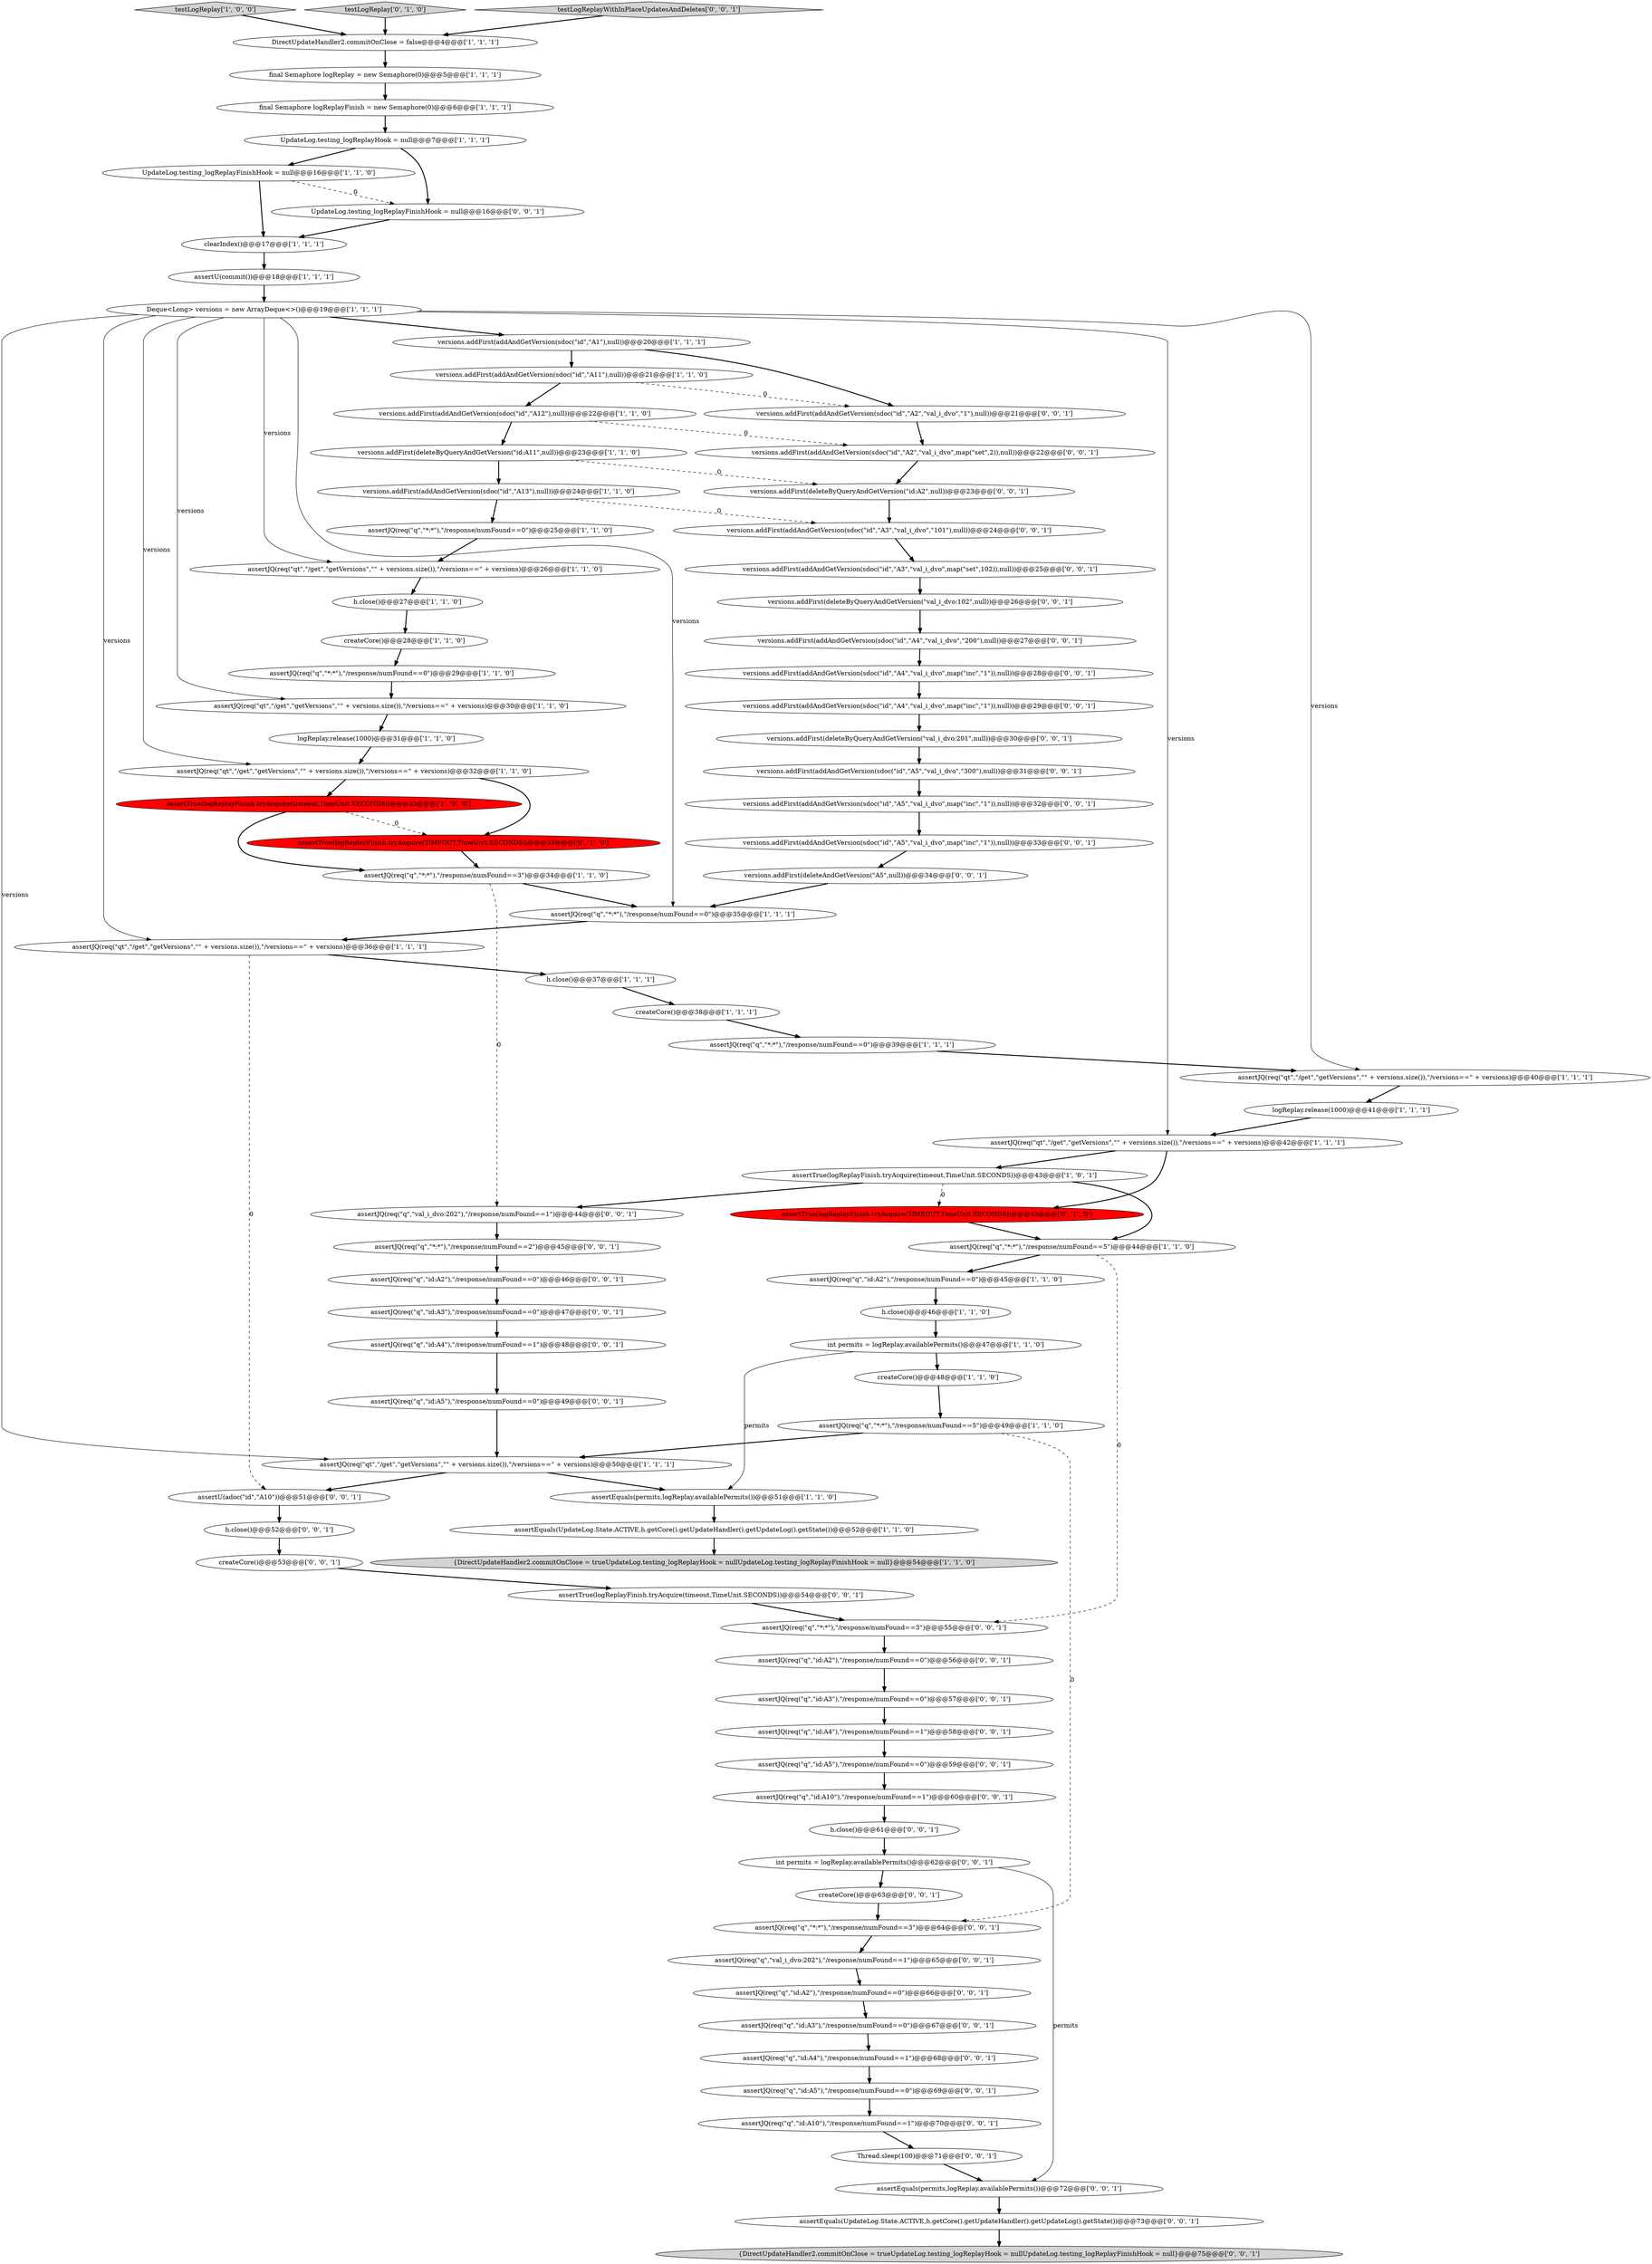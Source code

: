 digraph {
8 [style = filled, label = "UpdateLog.testing_logReplayFinishHook = null@@@16@@@['1', '1', '0']", fillcolor = white, shape = ellipse image = "AAA0AAABBB1BBB"];
34 [style = filled, label = "createCore()@@@28@@@['1', '1', '0']", fillcolor = white, shape = ellipse image = "AAA0AAABBB1BBB"];
90 [style = filled, label = "versions.addFirst(addAndGetVersion(sdoc(\"id\",\"A4\",\"val_i_dvo\",map(\"inc\",\"1\")),null))@@@28@@@['0', '0', '1']", fillcolor = white, shape = ellipse image = "AAA0AAABBB3BBB"];
18 [style = filled, label = "Deque<Long> versions = new ArrayDeque<>()@@@19@@@['1', '1', '1']", fillcolor = white, shape = ellipse image = "AAA0AAABBB1BBB"];
53 [style = filled, label = "assertJQ(req(\"q\",\"id:A3\"),\"/response/numFound==0\")@@@47@@@['0', '0', '1']", fillcolor = white, shape = ellipse image = "AAA0AAABBB3BBB"];
87 [style = filled, label = "assertEquals(UpdateLog.State.ACTIVE,h.getCore().getUpdateHandler().getUpdateLog().getState())@@@73@@@['0', '0', '1']", fillcolor = white, shape = ellipse image = "AAA0AAABBB3BBB"];
63 [style = filled, label = "assertJQ(req(\"q\",\"id:A5\"),\"/response/numFound==0\")@@@49@@@['0', '0', '1']", fillcolor = white, shape = ellipse image = "AAA0AAABBB3BBB"];
17 [style = filled, label = "testLogReplay['1', '0', '0']", fillcolor = lightgray, shape = diamond image = "AAA0AAABBB1BBB"];
48 [style = filled, label = "assertJQ(req(\"q\",\"id:A2\"),\"/response/numFound==0\")@@@56@@@['0', '0', '1']", fillcolor = white, shape = ellipse image = "AAA0AAABBB3BBB"];
46 [style = filled, label = "versions.addFirst(addAndGetVersion(sdoc(\"id\",\"A3\",\"val_i_dvo\",map(\"set\",102)),null))@@@25@@@['0', '0', '1']", fillcolor = white, shape = ellipse image = "AAA0AAABBB3BBB"];
47 [style = filled, label = "versions.addFirst(deleteByQueryAndGetVersion(\"val_i_dvo:201\",null))@@@30@@@['0', '0', '1']", fillcolor = white, shape = ellipse image = "AAA0AAABBB3BBB"];
52 [style = filled, label = "versions.addFirst(addAndGetVersion(sdoc(\"id\",\"A4\",\"val_i_dvo\",map(\"inc\",\"1\")),null))@@@29@@@['0', '0', '1']", fillcolor = white, shape = ellipse image = "AAA0AAABBB3BBB"];
77 [style = filled, label = "versions.addFirst(deleteAndGetVersion(\"A5\",null))@@@34@@@['0', '0', '1']", fillcolor = white, shape = ellipse image = "AAA0AAABBB3BBB"];
85 [style = filled, label = "int permits = logReplay.availablePermits()@@@62@@@['0', '0', '1']", fillcolor = white, shape = ellipse image = "AAA0AAABBB3BBB"];
7 [style = filled, label = "DirectUpdateHandler2.commitOnClose = false@@@4@@@['1', '1', '1']", fillcolor = white, shape = ellipse image = "AAA0AAABBB1BBB"];
20 [style = filled, label = "assertJQ(req(\"qt\",\"/get\",\"getVersions\",\"\" + versions.size()),\"/versions==\" + versions)@@@40@@@['1', '1', '1']", fillcolor = white, shape = ellipse image = "AAA0AAABBB1BBB"];
71 [style = filled, label = "assertJQ(req(\"q\",\"id:A4\"),\"/response/numFound==1\")@@@68@@@['0', '0', '1']", fillcolor = white, shape = ellipse image = "AAA0AAABBB3BBB"];
91 [style = filled, label = "versions.addFirst(addAndGetVersion(sdoc(\"id\",\"A5\",\"val_i_dvo\",map(\"inc\",\"1\")),null))@@@33@@@['0', '0', '1']", fillcolor = white, shape = ellipse image = "AAA0AAABBB3BBB"];
32 [style = filled, label = "assertTrue(logReplayFinish.tryAcquire(timeout,TimeUnit.SECONDS))@@@33@@@['1', '0', '0']", fillcolor = red, shape = ellipse image = "AAA1AAABBB1BBB"];
75 [style = filled, label = "assertJQ(req(\"q\",\"id:A5\"),\"/response/numFound==0\")@@@59@@@['0', '0', '1']", fillcolor = white, shape = ellipse image = "AAA0AAABBB3BBB"];
74 [style = filled, label = "assertJQ(req(\"q\",\"val_i_dvo:202\"),\"/response/numFound==1\")@@@44@@@['0', '0', '1']", fillcolor = white, shape = ellipse image = "AAA0AAABBB3BBB"];
1 [style = filled, label = "versions.addFirst(addAndGetVersion(sdoc(\"id\",\"A11\"),null))@@@21@@@['1', '1', '0']", fillcolor = white, shape = ellipse image = "AAA0AAABBB1BBB"];
24 [style = filled, label = "clearIndex()@@@17@@@['1', '1', '1']", fillcolor = white, shape = ellipse image = "AAA0AAABBB1BBB"];
2 [style = filled, label = "final Semaphore logReplayFinish = new Semaphore(0)@@@6@@@['1', '1', '1']", fillcolor = white, shape = ellipse image = "AAA0AAABBB1BBB"];
69 [style = filled, label = "versions.addFirst(deleteByQueryAndGetVersion(\"id:A2\",null))@@@23@@@['0', '0', '1']", fillcolor = white, shape = ellipse image = "AAA0AAABBB3BBB"];
38 [style = filled, label = "assertJQ(req(\"q\",\"*:*\"),\"/response/numFound==0\")@@@35@@@['1', '1', '1']", fillcolor = white, shape = ellipse image = "AAA0AAABBB1BBB"];
36 [style = filled, label = "final Semaphore logReplay = new Semaphore(0)@@@5@@@['1', '1', '1']", fillcolor = white, shape = ellipse image = "AAA0AAABBB1BBB"];
70 [style = filled, label = "assertJQ(req(\"q\",\"id:A4\"),\"/response/numFound==1\")@@@58@@@['0', '0', '1']", fillcolor = white, shape = ellipse image = "AAA0AAABBB3BBB"];
73 [style = filled, label = "versions.addFirst(deleteByQueryAndGetVersion(\"val_i_dvo:102\",null))@@@26@@@['0', '0', '1']", fillcolor = white, shape = ellipse image = "AAA0AAABBB3BBB"];
41 [style = filled, label = "assertJQ(req(\"q\",\"*:*\"),\"/response/numFound==5\")@@@49@@@['1', '1', '0']", fillcolor = white, shape = ellipse image = "AAA0AAABBB1BBB"];
72 [style = filled, label = "assertJQ(req(\"q\",\"id:A4\"),\"/response/numFound==1\")@@@48@@@['0', '0', '1']", fillcolor = white, shape = ellipse image = "AAA0AAABBB3BBB"];
12 [style = filled, label = "assertJQ(req(\"qt\",\"/get\",\"getVersions\",\"\" + versions.size()),\"/versions==\" + versions)@@@50@@@['1', '1', '1']", fillcolor = white, shape = ellipse image = "AAA0AAABBB1BBB"];
86 [style = filled, label = "versions.addFirst(addAndGetVersion(sdoc(\"id\",\"A2\",\"val_i_dvo\",\"1\"),null))@@@21@@@['0', '0', '1']", fillcolor = white, shape = ellipse image = "AAA0AAABBB3BBB"];
23 [style = filled, label = "assertJQ(req(\"q\",\"*:*\"),\"/response/numFound==0\")@@@29@@@['1', '1', '0']", fillcolor = white, shape = ellipse image = "AAA0AAABBB1BBB"];
0 [style = filled, label = "h.close()@@@37@@@['1', '1', '1']", fillcolor = white, shape = ellipse image = "AAA0AAABBB1BBB"];
57 [style = filled, label = "assertJQ(req(\"q\",\"id:A3\"),\"/response/numFound==0\")@@@57@@@['0', '0', '1']", fillcolor = white, shape = ellipse image = "AAA0AAABBB3BBB"];
22 [style = filled, label = "assertJQ(req(\"qt\",\"/get\",\"getVersions\",\"\" + versions.size()),\"/versions==\" + versions)@@@30@@@['1', '1', '0']", fillcolor = white, shape = ellipse image = "AAA0AAABBB1BBB"];
29 [style = filled, label = "{DirectUpdateHandler2.commitOnClose = trueUpdateLog.testing_logReplayHook = nullUpdateLog.testing_logReplayFinishHook = null}@@@54@@@['1', '1', '0']", fillcolor = lightgray, shape = ellipse image = "AAA0AAABBB1BBB"];
81 [style = filled, label = "createCore()@@@53@@@['0', '0', '1']", fillcolor = white, shape = ellipse image = "AAA0AAABBB3BBB"];
26 [style = filled, label = "assertJQ(req(\"q\",\"*:*\"),\"/response/numFound==3\")@@@34@@@['1', '1', '0']", fillcolor = white, shape = ellipse image = "AAA0AAABBB1BBB"];
89 [style = filled, label = "UpdateLog.testing_logReplayFinishHook = null@@@16@@@['0', '0', '1']", fillcolor = white, shape = ellipse image = "AAA0AAABBB3BBB"];
55 [style = filled, label = "assertJQ(req(\"q\",\"id:A2\"),\"/response/numFound==0\")@@@66@@@['0', '0', '1']", fillcolor = white, shape = ellipse image = "AAA0AAABBB3BBB"];
16 [style = filled, label = "assertJQ(req(\"qt\",\"/get\",\"getVersions\",\"\" + versions.size()),\"/versions==\" + versions)@@@32@@@['1', '1', '0']", fillcolor = white, shape = ellipse image = "AAA0AAABBB1BBB"];
44 [style = filled, label = "assertTrue(logReplayFinish.tryAcquire(TIMEOUT,TimeUnit.SECONDS))@@@33@@@['0', '1', '0']", fillcolor = red, shape = ellipse image = "AAA1AAABBB2BBB"];
11 [style = filled, label = "createCore()@@@38@@@['1', '1', '1']", fillcolor = white, shape = ellipse image = "AAA0AAABBB1BBB"];
40 [style = filled, label = "assertJQ(req(\"qt\",\"/get\",\"getVersions\",\"\" + versions.size()),\"/versions==\" + versions)@@@26@@@['1', '1', '0']", fillcolor = white, shape = ellipse image = "AAA0AAABBB1BBB"];
43 [style = filled, label = "testLogReplay['0', '1', '0']", fillcolor = lightgray, shape = diamond image = "AAA0AAABBB2BBB"];
33 [style = filled, label = "logReplay.release(1000)@@@41@@@['1', '1', '1']", fillcolor = white, shape = ellipse image = "AAA0AAABBB1BBB"];
60 [style = filled, label = "assertJQ(req(\"q\",\"id:A10\"),\"/response/numFound==1\")@@@60@@@['0', '0', '1']", fillcolor = white, shape = ellipse image = "AAA0AAABBB3BBB"];
88 [style = filled, label = "assertJQ(req(\"q\",\"*:*\"),\"/response/numFound==3\")@@@55@@@['0', '0', '1']", fillcolor = white, shape = ellipse image = "AAA0AAABBB3BBB"];
45 [style = filled, label = "assertTrue(logReplayFinish.tryAcquire(TIMEOUT,TimeUnit.SECONDS))@@@43@@@['0', '1', '0']", fillcolor = red, shape = ellipse image = "AAA1AAABBB2BBB"];
66 [style = filled, label = "assertEquals(permits,logReplay.availablePermits())@@@72@@@['0', '0', '1']", fillcolor = white, shape = ellipse image = "AAA0AAABBB3BBB"];
54 [style = filled, label = "assertU(adoc(\"id\",\"A10\"))@@@51@@@['0', '0', '1']", fillcolor = white, shape = ellipse image = "AAA0AAABBB3BBB"];
79 [style = filled, label = "versions.addFirst(addAndGetVersion(sdoc(\"id\",\"A2\",\"val_i_dvo\",map(\"set\",2)),null))@@@22@@@['0', '0', '1']", fillcolor = white, shape = ellipse image = "AAA0AAABBB3BBB"];
62 [style = filled, label = "createCore()@@@63@@@['0', '0', '1']", fillcolor = white, shape = ellipse image = "AAA0AAABBB3BBB"];
78 [style = filled, label = "assertJQ(req(\"q\",\"id:A3\"),\"/response/numFound==0\")@@@67@@@['0', '0', '1']", fillcolor = white, shape = ellipse image = "AAA0AAABBB3BBB"];
68 [style = filled, label = "assertJQ(req(\"q\",\"*:*\"),\"/response/numFound==2\")@@@45@@@['0', '0', '1']", fillcolor = white, shape = ellipse image = "AAA0AAABBB3BBB"];
30 [style = filled, label = "versions.addFirst(addAndGetVersion(sdoc(\"id\",\"A12\"),null))@@@22@@@['1', '1', '0']", fillcolor = white, shape = ellipse image = "AAA0AAABBB1BBB"];
25 [style = filled, label = "assertU(commit())@@@18@@@['1', '1', '1']", fillcolor = white, shape = ellipse image = "AAA0AAABBB1BBB"];
56 [style = filled, label = "testLogReplayWithInPlaceUpdatesAndDeletes['0', '0', '1']", fillcolor = lightgray, shape = diamond image = "AAA0AAABBB3BBB"];
10 [style = filled, label = "int permits = logReplay.availablePermits()@@@47@@@['1', '1', '0']", fillcolor = white, shape = ellipse image = "AAA0AAABBB1BBB"];
83 [style = filled, label = "assertJQ(req(\"q\",\"id:A10\"),\"/response/numFound==1\")@@@70@@@['0', '0', '1']", fillcolor = white, shape = ellipse image = "AAA0AAABBB3BBB"];
65 [style = filled, label = "assertJQ(req(\"q\",\"val_i_dvo:202\"),\"/response/numFound==1\")@@@65@@@['0', '0', '1']", fillcolor = white, shape = ellipse image = "AAA0AAABBB3BBB"];
39 [style = filled, label = "UpdateLog.testing_logReplayHook = null@@@7@@@['1', '1', '1']", fillcolor = white, shape = ellipse image = "AAA0AAABBB1BBB"];
51 [style = filled, label = "assertJQ(req(\"q\",\"id:A2\"),\"/response/numFound==0\")@@@46@@@['0', '0', '1']", fillcolor = white, shape = ellipse image = "AAA0AAABBB3BBB"];
76 [style = filled, label = "assertJQ(req(\"q\",\"*:*\"),\"/response/numFound==3\")@@@64@@@['0', '0', '1']", fillcolor = white, shape = ellipse image = "AAA0AAABBB3BBB"];
28 [style = filled, label = "h.close()@@@46@@@['1', '1', '0']", fillcolor = white, shape = ellipse image = "AAA0AAABBB1BBB"];
3 [style = filled, label = "assertJQ(req(\"q\",\"id:A2\"),\"/response/numFound==0\")@@@45@@@['1', '1', '0']", fillcolor = white, shape = ellipse image = "AAA0AAABBB1BBB"];
4 [style = filled, label = "logReplay.release(1000)@@@31@@@['1', '1', '0']", fillcolor = white, shape = ellipse image = "AAA0AAABBB1BBB"];
67 [style = filled, label = "Thread.sleep(100)@@@71@@@['0', '0', '1']", fillcolor = white, shape = ellipse image = "AAA0AAABBB3BBB"];
59 [style = filled, label = "versions.addFirst(addAndGetVersion(sdoc(\"id\",\"A4\",\"val_i_dvo\",\"200\"),null))@@@27@@@['0', '0', '1']", fillcolor = white, shape = ellipse image = "AAA0AAABBB3BBB"];
15 [style = filled, label = "assertEquals(permits,logReplay.availablePermits())@@@51@@@['1', '1', '0']", fillcolor = white, shape = ellipse image = "AAA0AAABBB1BBB"];
5 [style = filled, label = "assertTrue(logReplayFinish.tryAcquire(timeout,TimeUnit.SECONDS))@@@43@@@['1', '0', '1']", fillcolor = white, shape = ellipse image = "AAA0AAABBB1BBB"];
14 [style = filled, label = "assertJQ(req(\"q\",\"*:*\"),\"/response/numFound==5\")@@@44@@@['1', '1', '0']", fillcolor = white, shape = ellipse image = "AAA0AAABBB1BBB"];
31 [style = filled, label = "createCore()@@@48@@@['1', '1', '0']", fillcolor = white, shape = ellipse image = "AAA0AAABBB1BBB"];
49 [style = filled, label = "versions.addFirst(addAndGetVersion(sdoc(\"id\",\"A5\",\"val_i_dvo\",\"300\"),null))@@@31@@@['0', '0', '1']", fillcolor = white, shape = ellipse image = "AAA0AAABBB3BBB"];
37 [style = filled, label = "h.close()@@@27@@@['1', '1', '0']", fillcolor = white, shape = ellipse image = "AAA0AAABBB1BBB"];
21 [style = filled, label = "versions.addFirst(addAndGetVersion(sdoc(\"id\",\"A1\"),null))@@@20@@@['1', '1', '1']", fillcolor = white, shape = ellipse image = "AAA0AAABBB1BBB"];
50 [style = filled, label = "assertTrue(logReplayFinish.tryAcquire(timeout,TimeUnit.SECONDS))@@@54@@@['0', '0', '1']", fillcolor = white, shape = ellipse image = "AAA0AAABBB3BBB"];
80 [style = filled, label = "assertJQ(req(\"q\",\"id:A5\"),\"/response/numFound==0\")@@@69@@@['0', '0', '1']", fillcolor = white, shape = ellipse image = "AAA0AAABBB3BBB"];
9 [style = filled, label = "assertJQ(req(\"qt\",\"/get\",\"getVersions\",\"\" + versions.size()),\"/versions==\" + versions)@@@42@@@['1', '1', '1']", fillcolor = white, shape = ellipse image = "AAA0AAABBB1BBB"];
27 [style = filled, label = "versions.addFirst(deleteByQueryAndGetVersion(\"id:A11\",null))@@@23@@@['1', '1', '0']", fillcolor = white, shape = ellipse image = "AAA0AAABBB1BBB"];
58 [style = filled, label = "h.close()@@@52@@@['0', '0', '1']", fillcolor = white, shape = ellipse image = "AAA0AAABBB3BBB"];
82 [style = filled, label = "versions.addFirst(addAndGetVersion(sdoc(\"id\",\"A5\",\"val_i_dvo\",map(\"inc\",\"1\")),null))@@@32@@@['0', '0', '1']", fillcolor = white, shape = ellipse image = "AAA0AAABBB3BBB"];
19 [style = filled, label = "assertJQ(req(\"q\",\"*:*\"),\"/response/numFound==0\")@@@25@@@['1', '1', '0']", fillcolor = white, shape = ellipse image = "AAA0AAABBB1BBB"];
13 [style = filled, label = "versions.addFirst(addAndGetVersion(sdoc(\"id\",\"A13\"),null))@@@24@@@['1', '1', '0']", fillcolor = white, shape = ellipse image = "AAA0AAABBB1BBB"];
6 [style = filled, label = "assertJQ(req(\"q\",\"*:*\"),\"/response/numFound==0\")@@@39@@@['1', '1', '1']", fillcolor = white, shape = ellipse image = "AAA0AAABBB1BBB"];
35 [style = filled, label = "assertEquals(UpdateLog.State.ACTIVE,h.getCore().getUpdateHandler().getUpdateLog().getState())@@@52@@@['1', '1', '0']", fillcolor = white, shape = ellipse image = "AAA0AAABBB1BBB"];
61 [style = filled, label = "{DirectUpdateHandler2.commitOnClose = trueUpdateLog.testing_logReplayHook = nullUpdateLog.testing_logReplayFinishHook = null}@@@75@@@['0', '0', '1']", fillcolor = lightgray, shape = ellipse image = "AAA0AAABBB3BBB"];
42 [style = filled, label = "assertJQ(req(\"qt\",\"/get\",\"getVersions\",\"\" + versions.size()),\"/versions==\" + versions)@@@36@@@['1', '1', '1']", fillcolor = white, shape = ellipse image = "AAA0AAABBB1BBB"];
84 [style = filled, label = "h.close()@@@61@@@['0', '0', '1']", fillcolor = white, shape = ellipse image = "AAA0AAABBB3BBB"];
64 [style = filled, label = "versions.addFirst(addAndGetVersion(sdoc(\"id\",\"A3\",\"val_i_dvo\",\"101\"),null))@@@24@@@['0', '0', '1']", fillcolor = white, shape = ellipse image = "AAA0AAABBB3BBB"];
27->13 [style = bold, label=""];
14->3 [style = bold, label=""];
10->15 [style = solid, label="permits"];
62->76 [style = bold, label=""];
41->76 [style = dashed, label="0"];
51->53 [style = bold, label=""];
1->30 [style = bold, label=""];
38->42 [style = bold, label=""];
22->4 [style = bold, label=""];
47->49 [style = bold, label=""];
52->47 [style = bold, label=""];
23->22 [style = bold, label=""];
36->2 [style = bold, label=""];
21->1 [style = bold, label=""];
80->83 [style = bold, label=""];
9->5 [style = bold, label=""];
78->71 [style = bold, label=""];
56->7 [style = bold, label=""];
12->54 [style = bold, label=""];
88->48 [style = bold, label=""];
75->60 [style = bold, label=""];
4->16 [style = bold, label=""];
40->37 [style = bold, label=""];
82->91 [style = bold, label=""];
87->61 [style = bold, label=""];
42->54 [style = dashed, label="0"];
32->44 [style = dashed, label="0"];
79->69 [style = bold, label=""];
10->31 [style = bold, label=""];
59->90 [style = bold, label=""];
39->89 [style = bold, label=""];
30->27 [style = bold, label=""];
39->8 [style = bold, label=""];
69->64 [style = bold, label=""];
16->32 [style = bold, label=""];
5->74 [style = bold, label=""];
49->82 [style = bold, label=""];
32->26 [style = bold, label=""];
15->35 [style = bold, label=""];
54->58 [style = bold, label=""];
2->39 [style = bold, label=""];
73->59 [style = bold, label=""];
45->14 [style = bold, label=""];
5->45 [style = dashed, label="0"];
70->75 [style = bold, label=""];
31->41 [style = bold, label=""];
65->55 [style = bold, label=""];
83->67 [style = bold, label=""];
18->40 [style = solid, label="versions"];
13->64 [style = dashed, label="0"];
30->79 [style = dashed, label="0"];
18->9 [style = solid, label="versions"];
57->70 [style = bold, label=""];
8->24 [style = bold, label=""];
35->29 [style = bold, label=""];
67->66 [style = bold, label=""];
1->86 [style = dashed, label="0"];
25->18 [style = bold, label=""];
0->11 [style = bold, label=""];
60->84 [style = bold, label=""];
85->62 [style = bold, label=""];
8->89 [style = dashed, label="0"];
66->87 [style = bold, label=""];
68->51 [style = bold, label=""];
42->0 [style = bold, label=""];
43->7 [style = bold, label=""];
6->20 [style = bold, label=""];
63->12 [style = bold, label=""];
3->28 [style = bold, label=""];
13->19 [style = bold, label=""];
71->80 [style = bold, label=""];
72->63 [style = bold, label=""];
84->85 [style = bold, label=""];
16->44 [style = bold, label=""];
24->25 [style = bold, label=""];
21->86 [style = bold, label=""];
53->72 [style = bold, label=""];
74->68 [style = bold, label=""];
77->38 [style = bold, label=""];
34->23 [style = bold, label=""];
41->12 [style = bold, label=""];
18->21 [style = bold, label=""];
19->40 [style = bold, label=""];
7->36 [style = bold, label=""];
46->73 [style = bold, label=""];
55->78 [style = bold, label=""];
89->24 [style = bold, label=""];
28->10 [style = bold, label=""];
48->57 [style = bold, label=""];
50->88 [style = bold, label=""];
18->20 [style = solid, label="versions"];
11->6 [style = bold, label=""];
12->15 [style = bold, label=""];
90->52 [style = bold, label=""];
18->38 [style = solid, label="versions"];
64->46 [style = bold, label=""];
5->14 [style = bold, label=""];
33->9 [style = bold, label=""];
85->66 [style = solid, label="permits"];
58->81 [style = bold, label=""];
20->33 [style = bold, label=""];
81->50 [style = bold, label=""];
17->7 [style = bold, label=""];
26->38 [style = bold, label=""];
18->16 [style = solid, label="versions"];
14->88 [style = dashed, label="0"];
18->22 [style = solid, label="versions"];
44->26 [style = bold, label=""];
9->45 [style = bold, label=""];
37->34 [style = bold, label=""];
27->69 [style = dashed, label="0"];
18->42 [style = solid, label="versions"];
76->65 [style = bold, label=""];
18->12 [style = solid, label="versions"];
86->79 [style = bold, label=""];
26->74 [style = dashed, label="0"];
91->77 [style = bold, label=""];
}
